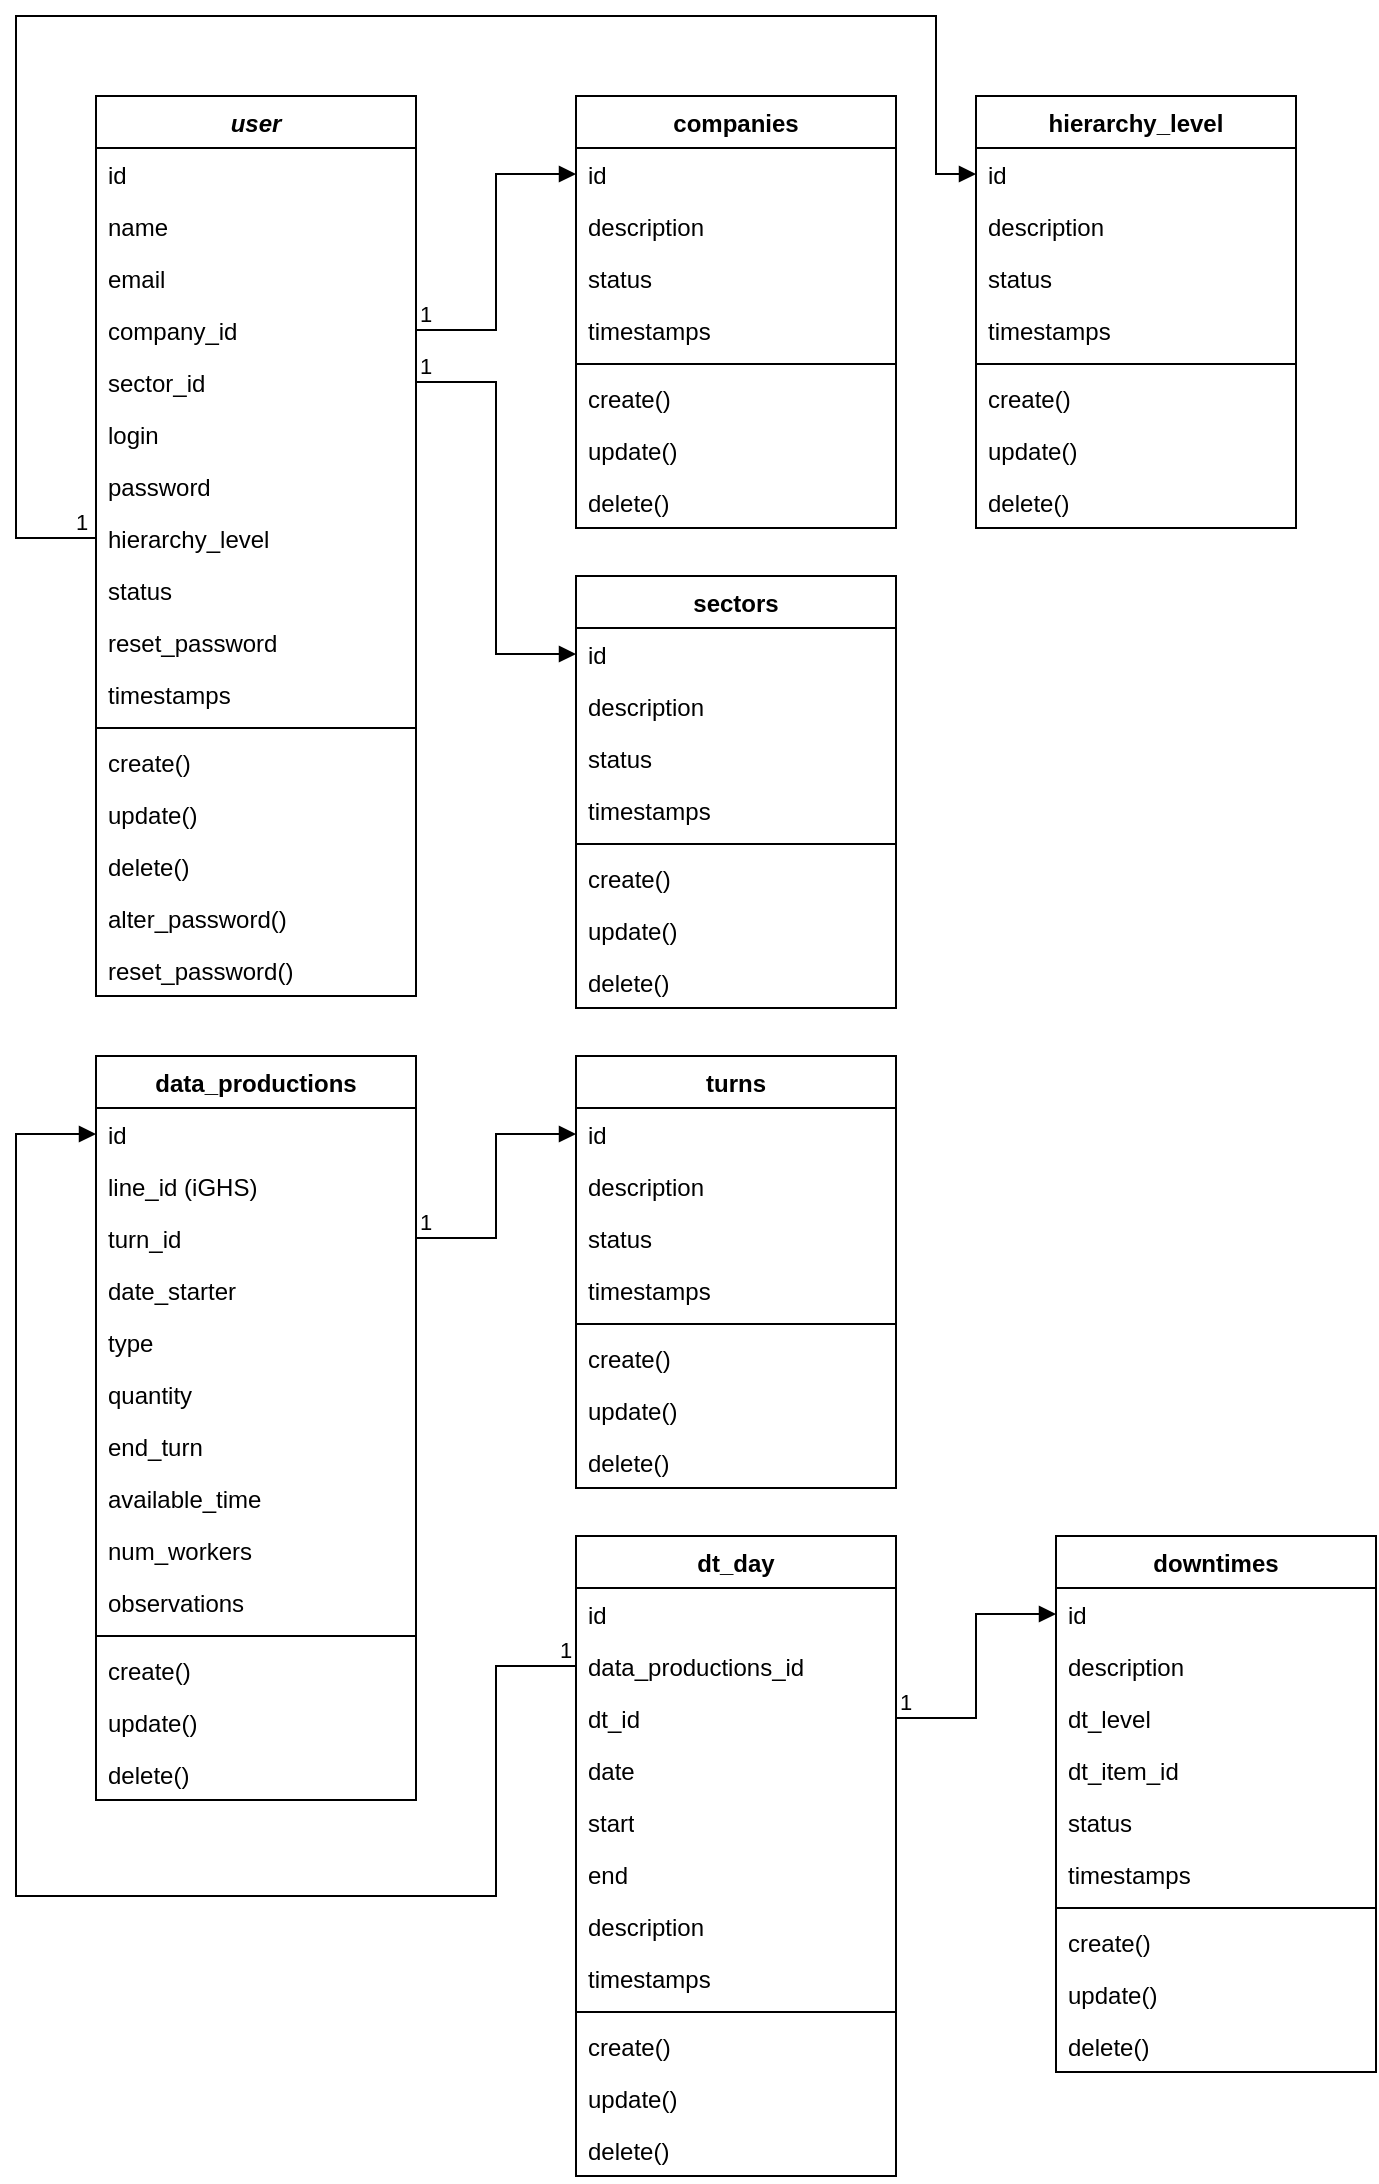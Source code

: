 <mxfile version="28.2.0">
  <diagram id="C5RBs43oDa-KdzZeNtuy" name="Page-1">
    <mxGraphModel dx="1630" dy="892" grid="1" gridSize="10" guides="1" tooltips="1" connect="1" arrows="1" fold="1" page="1" pageScale="1" pageWidth="827" pageHeight="1169" math="0" shadow="0">
      <root>
        <mxCell id="WIyWlLk6GJQsqaUBKTNV-0" />
        <mxCell id="WIyWlLk6GJQsqaUBKTNV-1" parent="WIyWlLk6GJQsqaUBKTNV-0" />
        <mxCell id="zkfFHV4jXpPFQw0GAbJ--0" value="user" style="swimlane;fontStyle=3;align=center;verticalAlign=top;childLayout=stackLayout;horizontal=1;startSize=26;horizontalStack=0;resizeParent=1;resizeLast=0;collapsible=1;marginBottom=0;rounded=0;shadow=0;strokeWidth=1;" parent="WIyWlLk6GJQsqaUBKTNV-1" vertex="1">
          <mxGeometry x="80" y="80" width="160" height="450" as="geometry">
            <mxRectangle x="40" y="40" width="160" height="26" as="alternateBounds" />
          </mxGeometry>
        </mxCell>
        <mxCell id="aJBhfYt_xdyc8l9P6Jgl-28" value="id" style="text;strokeColor=none;fillColor=none;align=left;verticalAlign=top;spacingLeft=4;spacingRight=4;overflow=hidden;rotatable=0;points=[[0,0.5],[1,0.5]];portConstraint=eastwest;whiteSpace=wrap;html=1;" vertex="1" parent="zkfFHV4jXpPFQw0GAbJ--0">
          <mxGeometry y="26" width="160" height="26" as="geometry" />
        </mxCell>
        <mxCell id="zkfFHV4jXpPFQw0GAbJ--1" value="name" style="text;align=left;verticalAlign=top;spacingLeft=4;spacingRight=4;overflow=hidden;rotatable=0;points=[[0,0.5],[1,0.5]];portConstraint=eastwest;" parent="zkfFHV4jXpPFQw0GAbJ--0" vertex="1">
          <mxGeometry y="52" width="160" height="26" as="geometry" />
        </mxCell>
        <mxCell id="zkfFHV4jXpPFQw0GAbJ--2" value="email" style="text;align=left;verticalAlign=top;spacingLeft=4;spacingRight=4;overflow=hidden;rotatable=0;points=[[0,0.5],[1,0.5]];portConstraint=eastwest;rounded=0;shadow=0;html=0;" parent="zkfFHV4jXpPFQw0GAbJ--0" vertex="1">
          <mxGeometry y="78" width="160" height="26" as="geometry" />
        </mxCell>
        <mxCell id="aJBhfYt_xdyc8l9P6Jgl-22" value="company_id" style="text;strokeColor=none;fillColor=none;align=left;verticalAlign=top;spacingLeft=4;spacingRight=4;overflow=hidden;rotatable=0;points=[[0,0.5],[1,0.5]];portConstraint=eastwest;whiteSpace=wrap;html=1;" vertex="1" parent="zkfFHV4jXpPFQw0GAbJ--0">
          <mxGeometry y="104" width="160" height="26" as="geometry" />
        </mxCell>
        <mxCell id="aJBhfYt_xdyc8l9P6Jgl-23" value="sector_id" style="text;strokeColor=none;fillColor=none;align=left;verticalAlign=top;spacingLeft=4;spacingRight=4;overflow=hidden;rotatable=0;points=[[0,0.5],[1,0.5]];portConstraint=eastwest;whiteSpace=wrap;html=1;" vertex="1" parent="zkfFHV4jXpPFQw0GAbJ--0">
          <mxGeometry y="130" width="160" height="26" as="geometry" />
        </mxCell>
        <mxCell id="zkfFHV4jXpPFQw0GAbJ--3" value="login" style="text;align=left;verticalAlign=top;spacingLeft=4;spacingRight=4;overflow=hidden;rotatable=0;points=[[0,0.5],[1,0.5]];portConstraint=eastwest;rounded=0;shadow=0;html=0;" parent="zkfFHV4jXpPFQw0GAbJ--0" vertex="1">
          <mxGeometry y="156" width="160" height="26" as="geometry" />
        </mxCell>
        <mxCell id="aJBhfYt_xdyc8l9P6Jgl-10" value="password" style="text;strokeColor=none;fillColor=none;align=left;verticalAlign=top;spacingLeft=4;spacingRight=4;overflow=hidden;rotatable=0;points=[[0,0.5],[1,0.5]];portConstraint=eastwest;whiteSpace=wrap;html=1;" vertex="1" parent="zkfFHV4jXpPFQw0GAbJ--0">
          <mxGeometry y="182" width="160" height="26" as="geometry" />
        </mxCell>
        <mxCell id="aJBhfYt_xdyc8l9P6Jgl-11" value="hierarchy_level" style="text;strokeColor=none;fillColor=none;align=left;verticalAlign=top;spacingLeft=4;spacingRight=4;overflow=hidden;rotatable=0;points=[[0,0.5],[1,0.5]];portConstraint=eastwest;whiteSpace=wrap;html=1;" vertex="1" parent="zkfFHV4jXpPFQw0GAbJ--0">
          <mxGeometry y="208" width="160" height="26" as="geometry" />
        </mxCell>
        <mxCell id="aJBhfYt_xdyc8l9P6Jgl-12" value="status" style="text;strokeColor=none;fillColor=none;align=left;verticalAlign=top;spacingLeft=4;spacingRight=4;overflow=hidden;rotatable=0;points=[[0,0.5],[1,0.5]];portConstraint=eastwest;whiteSpace=wrap;html=1;" vertex="1" parent="zkfFHV4jXpPFQw0GAbJ--0">
          <mxGeometry y="234" width="160" height="26" as="geometry" />
        </mxCell>
        <mxCell id="aJBhfYt_xdyc8l9P6Jgl-13" value="reset_password" style="text;strokeColor=none;fillColor=none;align=left;verticalAlign=top;spacingLeft=4;spacingRight=4;overflow=hidden;rotatable=0;points=[[0,0.5],[1,0.5]];portConstraint=eastwest;whiteSpace=wrap;html=1;" vertex="1" parent="zkfFHV4jXpPFQw0GAbJ--0">
          <mxGeometry y="260" width="160" height="26" as="geometry" />
        </mxCell>
        <mxCell id="aJBhfYt_xdyc8l9P6Jgl-14" value="timestamps" style="text;strokeColor=none;fillColor=none;align=left;verticalAlign=top;spacingLeft=4;spacingRight=4;overflow=hidden;rotatable=0;points=[[0,0.5],[1,0.5]];portConstraint=eastwest;whiteSpace=wrap;html=1;" vertex="1" parent="zkfFHV4jXpPFQw0GAbJ--0">
          <mxGeometry y="286" width="160" height="26" as="geometry" />
        </mxCell>
        <mxCell id="zkfFHV4jXpPFQw0GAbJ--4" value="" style="line;html=1;strokeWidth=1;align=left;verticalAlign=middle;spacingTop=-1;spacingLeft=3;spacingRight=3;rotatable=0;labelPosition=right;points=[];portConstraint=eastwest;" parent="zkfFHV4jXpPFQw0GAbJ--0" vertex="1">
          <mxGeometry y="312" width="160" height="8" as="geometry" />
        </mxCell>
        <mxCell id="zkfFHV4jXpPFQw0GAbJ--5" value="create()" style="text;align=left;verticalAlign=top;spacingLeft=4;spacingRight=4;overflow=hidden;rotatable=0;points=[[0,0.5],[1,0.5]];portConstraint=eastwest;" parent="zkfFHV4jXpPFQw0GAbJ--0" vertex="1">
          <mxGeometry y="320" width="160" height="26" as="geometry" />
        </mxCell>
        <mxCell id="aJBhfYt_xdyc8l9P6Jgl-16" value="update()" style="text;strokeColor=none;fillColor=none;align=left;verticalAlign=top;spacingLeft=4;spacingRight=4;overflow=hidden;rotatable=0;points=[[0,0.5],[1,0.5]];portConstraint=eastwest;whiteSpace=wrap;html=1;" vertex="1" parent="zkfFHV4jXpPFQw0GAbJ--0">
          <mxGeometry y="346" width="160" height="26" as="geometry" />
        </mxCell>
        <mxCell id="aJBhfYt_xdyc8l9P6Jgl-18" value="delete()" style="text;strokeColor=none;fillColor=none;align=left;verticalAlign=top;spacingLeft=4;spacingRight=4;overflow=hidden;rotatable=0;points=[[0,0.5],[1,0.5]];portConstraint=eastwest;whiteSpace=wrap;html=1;" vertex="1" parent="zkfFHV4jXpPFQw0GAbJ--0">
          <mxGeometry y="372" width="160" height="26" as="geometry" />
        </mxCell>
        <mxCell id="aJBhfYt_xdyc8l9P6Jgl-19" value="alter_password()" style="text;strokeColor=none;fillColor=none;align=left;verticalAlign=top;spacingLeft=4;spacingRight=4;overflow=hidden;rotatable=0;points=[[0,0.5],[1,0.5]];portConstraint=eastwest;whiteSpace=wrap;html=1;" vertex="1" parent="zkfFHV4jXpPFQw0GAbJ--0">
          <mxGeometry y="398" width="160" height="26" as="geometry" />
        </mxCell>
        <mxCell id="aJBhfYt_xdyc8l9P6Jgl-20" value="reset_password()" style="text;strokeColor=none;fillColor=none;align=left;verticalAlign=top;spacingLeft=4;spacingRight=4;overflow=hidden;rotatable=0;points=[[0,0.5],[1,0.5]];portConstraint=eastwest;whiteSpace=wrap;html=1;" vertex="1" parent="zkfFHV4jXpPFQw0GAbJ--0">
          <mxGeometry y="424" width="160" height="26" as="geometry" />
        </mxCell>
        <mxCell id="aJBhfYt_xdyc8l9P6Jgl-24" value="companies" style="swimlane;fontStyle=1;align=center;verticalAlign=top;childLayout=stackLayout;horizontal=1;startSize=26;horizontalStack=0;resizeParent=1;resizeParentMax=0;resizeLast=0;collapsible=1;marginBottom=0;whiteSpace=wrap;html=1;" vertex="1" parent="WIyWlLk6GJQsqaUBKTNV-1">
          <mxGeometry x="320" y="80" width="160" height="216" as="geometry" />
        </mxCell>
        <mxCell id="aJBhfYt_xdyc8l9P6Jgl-25" value="id" style="text;strokeColor=none;fillColor=none;align=left;verticalAlign=top;spacingLeft=4;spacingRight=4;overflow=hidden;rotatable=0;points=[[0,0.5],[1,0.5]];portConstraint=eastwest;whiteSpace=wrap;html=1;" vertex="1" parent="aJBhfYt_xdyc8l9P6Jgl-24">
          <mxGeometry y="26" width="160" height="26" as="geometry" />
        </mxCell>
        <mxCell id="aJBhfYt_xdyc8l9P6Jgl-32" value="description" style="text;strokeColor=none;fillColor=none;align=left;verticalAlign=top;spacingLeft=4;spacingRight=4;overflow=hidden;rotatable=0;points=[[0,0.5],[1,0.5]];portConstraint=eastwest;whiteSpace=wrap;html=1;" vertex="1" parent="aJBhfYt_xdyc8l9P6Jgl-24">
          <mxGeometry y="52" width="160" height="26" as="geometry" />
        </mxCell>
        <mxCell id="aJBhfYt_xdyc8l9P6Jgl-33" value="status" style="text;strokeColor=none;fillColor=none;align=left;verticalAlign=top;spacingLeft=4;spacingRight=4;overflow=hidden;rotatable=0;points=[[0,0.5],[1,0.5]];portConstraint=eastwest;whiteSpace=wrap;html=1;" vertex="1" parent="aJBhfYt_xdyc8l9P6Jgl-24">
          <mxGeometry y="78" width="160" height="26" as="geometry" />
        </mxCell>
        <mxCell id="aJBhfYt_xdyc8l9P6Jgl-34" value="timestamps" style="text;strokeColor=none;fillColor=none;align=left;verticalAlign=top;spacingLeft=4;spacingRight=4;overflow=hidden;rotatable=0;points=[[0,0.5],[1,0.5]];portConstraint=eastwest;whiteSpace=wrap;html=1;" vertex="1" parent="aJBhfYt_xdyc8l9P6Jgl-24">
          <mxGeometry y="104" width="160" height="26" as="geometry" />
        </mxCell>
        <mxCell id="aJBhfYt_xdyc8l9P6Jgl-26" value="" style="line;strokeWidth=1;fillColor=none;align=left;verticalAlign=middle;spacingTop=-1;spacingLeft=3;spacingRight=3;rotatable=0;labelPosition=right;points=[];portConstraint=eastwest;strokeColor=inherit;" vertex="1" parent="aJBhfYt_xdyc8l9P6Jgl-24">
          <mxGeometry y="130" width="160" height="8" as="geometry" />
        </mxCell>
        <mxCell id="aJBhfYt_xdyc8l9P6Jgl-27" value="&lt;span style=&quot;text-wrap-mode: nowrap;&quot;&gt;create()&lt;/span&gt;" style="text;strokeColor=none;fillColor=none;align=left;verticalAlign=top;spacingLeft=4;spacingRight=4;overflow=hidden;rotatable=0;points=[[0,0.5],[1,0.5]];portConstraint=eastwest;whiteSpace=wrap;html=1;" vertex="1" parent="aJBhfYt_xdyc8l9P6Jgl-24">
          <mxGeometry y="138" width="160" height="26" as="geometry" />
        </mxCell>
        <mxCell id="aJBhfYt_xdyc8l9P6Jgl-38" value="update()" style="text;strokeColor=none;fillColor=none;align=left;verticalAlign=top;spacingLeft=4;spacingRight=4;overflow=hidden;rotatable=0;points=[[0,0.5],[1,0.5]];portConstraint=eastwest;whiteSpace=wrap;html=1;" vertex="1" parent="aJBhfYt_xdyc8l9P6Jgl-24">
          <mxGeometry y="164" width="160" height="26" as="geometry" />
        </mxCell>
        <mxCell id="aJBhfYt_xdyc8l9P6Jgl-39" value="delete()" style="text;strokeColor=none;fillColor=none;align=left;verticalAlign=top;spacingLeft=4;spacingRight=4;overflow=hidden;rotatable=0;points=[[0,0.5],[1,0.5]];portConstraint=eastwest;whiteSpace=wrap;html=1;" vertex="1" parent="aJBhfYt_xdyc8l9P6Jgl-24">
          <mxGeometry y="190" width="160" height="26" as="geometry" />
        </mxCell>
        <mxCell id="aJBhfYt_xdyc8l9P6Jgl-30" value="" style="endArrow=block;endFill=1;html=1;edgeStyle=orthogonalEdgeStyle;align=left;verticalAlign=top;rounded=0;exitX=1;exitY=0.5;exitDx=0;exitDy=0;entryX=0;entryY=0.5;entryDx=0;entryDy=0;" edge="1" parent="WIyWlLk6GJQsqaUBKTNV-1" source="aJBhfYt_xdyc8l9P6Jgl-22" target="aJBhfYt_xdyc8l9P6Jgl-25">
          <mxGeometry x="-1" relative="1" as="geometry">
            <mxPoint x="260" y="260" as="sourcePoint" />
            <mxPoint x="420" y="260" as="targetPoint" />
          </mxGeometry>
        </mxCell>
        <mxCell id="aJBhfYt_xdyc8l9P6Jgl-31" value="1" style="edgeLabel;resizable=0;html=1;align=left;verticalAlign=bottom;" connectable="0" vertex="1" parent="aJBhfYt_xdyc8l9P6Jgl-30">
          <mxGeometry x="-1" relative="1" as="geometry" />
        </mxCell>
        <mxCell id="aJBhfYt_xdyc8l9P6Jgl-40" value="sectors" style="swimlane;fontStyle=1;align=center;verticalAlign=top;childLayout=stackLayout;horizontal=1;startSize=26;horizontalStack=0;resizeParent=1;resizeParentMax=0;resizeLast=0;collapsible=1;marginBottom=0;whiteSpace=wrap;html=1;" vertex="1" parent="WIyWlLk6GJQsqaUBKTNV-1">
          <mxGeometry x="320" y="320" width="160" height="216" as="geometry" />
        </mxCell>
        <mxCell id="aJBhfYt_xdyc8l9P6Jgl-41" value="id" style="text;strokeColor=none;fillColor=none;align=left;verticalAlign=top;spacingLeft=4;spacingRight=4;overflow=hidden;rotatable=0;points=[[0,0.5],[1,0.5]];portConstraint=eastwest;whiteSpace=wrap;html=1;" vertex="1" parent="aJBhfYt_xdyc8l9P6Jgl-40">
          <mxGeometry y="26" width="160" height="26" as="geometry" />
        </mxCell>
        <mxCell id="aJBhfYt_xdyc8l9P6Jgl-42" value="description" style="text;strokeColor=none;fillColor=none;align=left;verticalAlign=top;spacingLeft=4;spacingRight=4;overflow=hidden;rotatable=0;points=[[0,0.5],[1,0.5]];portConstraint=eastwest;whiteSpace=wrap;html=1;" vertex="1" parent="aJBhfYt_xdyc8l9P6Jgl-40">
          <mxGeometry y="52" width="160" height="26" as="geometry" />
        </mxCell>
        <mxCell id="aJBhfYt_xdyc8l9P6Jgl-43" value="status" style="text;strokeColor=none;fillColor=none;align=left;verticalAlign=top;spacingLeft=4;spacingRight=4;overflow=hidden;rotatable=0;points=[[0,0.5],[1,0.5]];portConstraint=eastwest;whiteSpace=wrap;html=1;" vertex="1" parent="aJBhfYt_xdyc8l9P6Jgl-40">
          <mxGeometry y="78" width="160" height="26" as="geometry" />
        </mxCell>
        <mxCell id="aJBhfYt_xdyc8l9P6Jgl-44" value="timestamps" style="text;strokeColor=none;fillColor=none;align=left;verticalAlign=top;spacingLeft=4;spacingRight=4;overflow=hidden;rotatable=0;points=[[0,0.5],[1,0.5]];portConstraint=eastwest;whiteSpace=wrap;html=1;" vertex="1" parent="aJBhfYt_xdyc8l9P6Jgl-40">
          <mxGeometry y="104" width="160" height="26" as="geometry" />
        </mxCell>
        <mxCell id="aJBhfYt_xdyc8l9P6Jgl-45" value="" style="line;strokeWidth=1;fillColor=none;align=left;verticalAlign=middle;spacingTop=-1;spacingLeft=3;spacingRight=3;rotatable=0;labelPosition=right;points=[];portConstraint=eastwest;strokeColor=inherit;" vertex="1" parent="aJBhfYt_xdyc8l9P6Jgl-40">
          <mxGeometry y="130" width="160" height="8" as="geometry" />
        </mxCell>
        <mxCell id="aJBhfYt_xdyc8l9P6Jgl-46" value="&lt;span style=&quot;text-wrap-mode: nowrap;&quot;&gt;create()&lt;/span&gt;" style="text;strokeColor=none;fillColor=none;align=left;verticalAlign=top;spacingLeft=4;spacingRight=4;overflow=hidden;rotatable=0;points=[[0,0.5],[1,0.5]];portConstraint=eastwest;whiteSpace=wrap;html=1;" vertex="1" parent="aJBhfYt_xdyc8l9P6Jgl-40">
          <mxGeometry y="138" width="160" height="26" as="geometry" />
        </mxCell>
        <mxCell id="aJBhfYt_xdyc8l9P6Jgl-47" value="update()" style="text;strokeColor=none;fillColor=none;align=left;verticalAlign=top;spacingLeft=4;spacingRight=4;overflow=hidden;rotatable=0;points=[[0,0.5],[1,0.5]];portConstraint=eastwest;whiteSpace=wrap;html=1;" vertex="1" parent="aJBhfYt_xdyc8l9P6Jgl-40">
          <mxGeometry y="164" width="160" height="26" as="geometry" />
        </mxCell>
        <mxCell id="aJBhfYt_xdyc8l9P6Jgl-48" value="delete()" style="text;strokeColor=none;fillColor=none;align=left;verticalAlign=top;spacingLeft=4;spacingRight=4;overflow=hidden;rotatable=0;points=[[0,0.5],[1,0.5]];portConstraint=eastwest;whiteSpace=wrap;html=1;" vertex="1" parent="aJBhfYt_xdyc8l9P6Jgl-40">
          <mxGeometry y="190" width="160" height="26" as="geometry" />
        </mxCell>
        <mxCell id="aJBhfYt_xdyc8l9P6Jgl-49" value="" style="endArrow=block;endFill=1;html=1;edgeStyle=orthogonalEdgeStyle;align=left;verticalAlign=top;rounded=0;exitX=1;exitY=0.5;exitDx=0;exitDy=0;entryX=0;entryY=0.5;entryDx=0;entryDy=0;" edge="1" parent="WIyWlLk6GJQsqaUBKTNV-1" source="aJBhfYt_xdyc8l9P6Jgl-23" target="aJBhfYt_xdyc8l9P6Jgl-41">
          <mxGeometry x="-1" relative="1" as="geometry">
            <mxPoint x="270" y="268" as="sourcePoint" />
            <mxPoint x="350" y="190" as="targetPoint" />
          </mxGeometry>
        </mxCell>
        <mxCell id="aJBhfYt_xdyc8l9P6Jgl-50" value="1" style="edgeLabel;resizable=0;html=1;align=left;verticalAlign=bottom;" connectable="0" vertex="1" parent="aJBhfYt_xdyc8l9P6Jgl-49">
          <mxGeometry x="-1" relative="1" as="geometry" />
        </mxCell>
        <mxCell id="aJBhfYt_xdyc8l9P6Jgl-51" value="&lt;span style=&quot;text-align: left;&quot;&gt;hierarchy_level&lt;/span&gt;" style="swimlane;fontStyle=1;align=center;verticalAlign=top;childLayout=stackLayout;horizontal=1;startSize=26;horizontalStack=0;resizeParent=1;resizeParentMax=0;resizeLast=0;collapsible=1;marginBottom=0;whiteSpace=wrap;html=1;" vertex="1" parent="WIyWlLk6GJQsqaUBKTNV-1">
          <mxGeometry x="520" y="80" width="160" height="216" as="geometry" />
        </mxCell>
        <mxCell id="aJBhfYt_xdyc8l9P6Jgl-52" value="id" style="text;strokeColor=none;fillColor=none;align=left;verticalAlign=top;spacingLeft=4;spacingRight=4;overflow=hidden;rotatable=0;points=[[0,0.5],[1,0.5]];portConstraint=eastwest;whiteSpace=wrap;html=1;" vertex="1" parent="aJBhfYt_xdyc8l9P6Jgl-51">
          <mxGeometry y="26" width="160" height="26" as="geometry" />
        </mxCell>
        <mxCell id="aJBhfYt_xdyc8l9P6Jgl-53" value="description" style="text;strokeColor=none;fillColor=none;align=left;verticalAlign=top;spacingLeft=4;spacingRight=4;overflow=hidden;rotatable=0;points=[[0,0.5],[1,0.5]];portConstraint=eastwest;whiteSpace=wrap;html=1;" vertex="1" parent="aJBhfYt_xdyc8l9P6Jgl-51">
          <mxGeometry y="52" width="160" height="26" as="geometry" />
        </mxCell>
        <mxCell id="aJBhfYt_xdyc8l9P6Jgl-54" value="status" style="text;strokeColor=none;fillColor=none;align=left;verticalAlign=top;spacingLeft=4;spacingRight=4;overflow=hidden;rotatable=0;points=[[0,0.5],[1,0.5]];portConstraint=eastwest;whiteSpace=wrap;html=1;" vertex="1" parent="aJBhfYt_xdyc8l9P6Jgl-51">
          <mxGeometry y="78" width="160" height="26" as="geometry" />
        </mxCell>
        <mxCell id="aJBhfYt_xdyc8l9P6Jgl-55" value="timestamps" style="text;strokeColor=none;fillColor=none;align=left;verticalAlign=top;spacingLeft=4;spacingRight=4;overflow=hidden;rotatable=0;points=[[0,0.5],[1,0.5]];portConstraint=eastwest;whiteSpace=wrap;html=1;" vertex="1" parent="aJBhfYt_xdyc8l9P6Jgl-51">
          <mxGeometry y="104" width="160" height="26" as="geometry" />
        </mxCell>
        <mxCell id="aJBhfYt_xdyc8l9P6Jgl-56" value="" style="line;strokeWidth=1;fillColor=none;align=left;verticalAlign=middle;spacingTop=-1;spacingLeft=3;spacingRight=3;rotatable=0;labelPosition=right;points=[];portConstraint=eastwest;strokeColor=inherit;" vertex="1" parent="aJBhfYt_xdyc8l9P6Jgl-51">
          <mxGeometry y="130" width="160" height="8" as="geometry" />
        </mxCell>
        <mxCell id="aJBhfYt_xdyc8l9P6Jgl-57" value="&lt;span style=&quot;text-wrap-mode: nowrap;&quot;&gt;create()&lt;/span&gt;" style="text;strokeColor=none;fillColor=none;align=left;verticalAlign=top;spacingLeft=4;spacingRight=4;overflow=hidden;rotatable=0;points=[[0,0.5],[1,0.5]];portConstraint=eastwest;whiteSpace=wrap;html=1;" vertex="1" parent="aJBhfYt_xdyc8l9P6Jgl-51">
          <mxGeometry y="138" width="160" height="26" as="geometry" />
        </mxCell>
        <mxCell id="aJBhfYt_xdyc8l9P6Jgl-58" value="update()" style="text;strokeColor=none;fillColor=none;align=left;verticalAlign=top;spacingLeft=4;spacingRight=4;overflow=hidden;rotatable=0;points=[[0,0.5],[1,0.5]];portConstraint=eastwest;whiteSpace=wrap;html=1;" vertex="1" parent="aJBhfYt_xdyc8l9P6Jgl-51">
          <mxGeometry y="164" width="160" height="26" as="geometry" />
        </mxCell>
        <mxCell id="aJBhfYt_xdyc8l9P6Jgl-59" value="delete()" style="text;strokeColor=none;fillColor=none;align=left;verticalAlign=top;spacingLeft=4;spacingRight=4;overflow=hidden;rotatable=0;points=[[0,0.5],[1,0.5]];portConstraint=eastwest;whiteSpace=wrap;html=1;" vertex="1" parent="aJBhfYt_xdyc8l9P6Jgl-51">
          <mxGeometry y="190" width="160" height="26" as="geometry" />
        </mxCell>
        <mxCell id="aJBhfYt_xdyc8l9P6Jgl-60" value="" style="endArrow=block;endFill=1;html=1;edgeStyle=orthogonalEdgeStyle;align=left;verticalAlign=top;rounded=0;exitX=0;exitY=0.5;exitDx=0;exitDy=0;entryX=0;entryY=0.5;entryDx=0;entryDy=0;" edge="1" parent="WIyWlLk6GJQsqaUBKTNV-1" source="aJBhfYt_xdyc8l9P6Jgl-11" target="aJBhfYt_xdyc8l9P6Jgl-52">
          <mxGeometry x="-1" relative="1" as="geometry">
            <mxPoint x="250" y="268" as="sourcePoint" />
            <mxPoint x="330" y="190" as="targetPoint" />
            <Array as="points">
              <mxPoint x="40" y="301" />
              <mxPoint x="40" y="40" />
              <mxPoint x="500" y="40" />
              <mxPoint x="500" y="119" />
            </Array>
          </mxGeometry>
        </mxCell>
        <mxCell id="aJBhfYt_xdyc8l9P6Jgl-61" value="1" style="edgeLabel;resizable=0;html=1;align=left;verticalAlign=bottom;" connectable="0" vertex="1" parent="aJBhfYt_xdyc8l9P6Jgl-60">
          <mxGeometry x="-1" relative="1" as="geometry">
            <mxPoint x="-12" as="offset" />
          </mxGeometry>
        </mxCell>
        <mxCell id="aJBhfYt_xdyc8l9P6Jgl-74" value="&lt;span style=&quot;text-align: left;&quot;&gt;data_productions&lt;/span&gt;" style="swimlane;fontStyle=1;align=center;verticalAlign=top;childLayout=stackLayout;horizontal=1;startSize=26;horizontalStack=0;resizeParent=1;resizeParentMax=0;resizeLast=0;collapsible=1;marginBottom=0;whiteSpace=wrap;html=1;" vertex="1" parent="WIyWlLk6GJQsqaUBKTNV-1">
          <mxGeometry x="80" y="560" width="160" height="372" as="geometry" />
        </mxCell>
        <mxCell id="aJBhfYt_xdyc8l9P6Jgl-75" value="id" style="text;strokeColor=none;fillColor=none;align=left;verticalAlign=top;spacingLeft=4;spacingRight=4;overflow=hidden;rotatable=0;points=[[0,0.5],[1,0.5]];portConstraint=eastwest;whiteSpace=wrap;html=1;" vertex="1" parent="aJBhfYt_xdyc8l9P6Jgl-74">
          <mxGeometry y="26" width="160" height="26" as="geometry" />
        </mxCell>
        <mxCell id="aJBhfYt_xdyc8l9P6Jgl-76" value="line_id (iGHS)" style="text;strokeColor=none;fillColor=none;align=left;verticalAlign=top;spacingLeft=4;spacingRight=4;overflow=hidden;rotatable=0;points=[[0,0.5],[1,0.5]];portConstraint=eastwest;whiteSpace=wrap;html=1;" vertex="1" parent="aJBhfYt_xdyc8l9P6Jgl-74">
          <mxGeometry y="52" width="160" height="26" as="geometry" />
        </mxCell>
        <mxCell id="aJBhfYt_xdyc8l9P6Jgl-93" value="turn_id" style="text;strokeColor=none;fillColor=none;align=left;verticalAlign=top;spacingLeft=4;spacingRight=4;overflow=hidden;rotatable=0;points=[[0,0.5],[1,0.5]];portConstraint=eastwest;whiteSpace=wrap;html=1;" vertex="1" parent="aJBhfYt_xdyc8l9P6Jgl-74">
          <mxGeometry y="78" width="160" height="26" as="geometry" />
        </mxCell>
        <mxCell id="aJBhfYt_xdyc8l9P6Jgl-94" value="date_starter" style="text;strokeColor=none;fillColor=none;align=left;verticalAlign=top;spacingLeft=4;spacingRight=4;overflow=hidden;rotatable=0;points=[[0,0.5],[1,0.5]];portConstraint=eastwest;whiteSpace=wrap;html=1;" vertex="1" parent="aJBhfYt_xdyc8l9P6Jgl-74">
          <mxGeometry y="104" width="160" height="26" as="geometry" />
        </mxCell>
        <mxCell id="aJBhfYt_xdyc8l9P6Jgl-77" value="type" style="text;strokeColor=none;fillColor=none;align=left;verticalAlign=top;spacingLeft=4;spacingRight=4;overflow=hidden;rotatable=0;points=[[0,0.5],[1,0.5]];portConstraint=eastwest;whiteSpace=wrap;html=1;" vertex="1" parent="aJBhfYt_xdyc8l9P6Jgl-74">
          <mxGeometry y="130" width="160" height="26" as="geometry" />
        </mxCell>
        <mxCell id="aJBhfYt_xdyc8l9P6Jgl-78" value="quantity" style="text;strokeColor=none;fillColor=none;align=left;verticalAlign=top;spacingLeft=4;spacingRight=4;overflow=hidden;rotatable=0;points=[[0,0.5],[1,0.5]];portConstraint=eastwest;whiteSpace=wrap;html=1;" vertex="1" parent="aJBhfYt_xdyc8l9P6Jgl-74">
          <mxGeometry y="156" width="160" height="26" as="geometry" />
        </mxCell>
        <mxCell id="aJBhfYt_xdyc8l9P6Jgl-86" value="end_turn" style="text;strokeColor=none;fillColor=none;align=left;verticalAlign=top;spacingLeft=4;spacingRight=4;overflow=hidden;rotatable=0;points=[[0,0.5],[1,0.5]];portConstraint=eastwest;whiteSpace=wrap;html=1;" vertex="1" parent="aJBhfYt_xdyc8l9P6Jgl-74">
          <mxGeometry y="182" width="160" height="26" as="geometry" />
        </mxCell>
        <mxCell id="aJBhfYt_xdyc8l9P6Jgl-88" value="available_time" style="text;strokeColor=none;fillColor=none;align=left;verticalAlign=top;spacingLeft=4;spacingRight=4;overflow=hidden;rotatable=0;points=[[0,0.5],[1,0.5]];portConstraint=eastwest;whiteSpace=wrap;html=1;" vertex="1" parent="aJBhfYt_xdyc8l9P6Jgl-74">
          <mxGeometry y="208" width="160" height="26" as="geometry" />
        </mxCell>
        <mxCell id="aJBhfYt_xdyc8l9P6Jgl-89" value="num_workers" style="text;strokeColor=none;fillColor=none;align=left;verticalAlign=top;spacingLeft=4;spacingRight=4;overflow=hidden;rotatable=0;points=[[0,0.5],[1,0.5]];portConstraint=eastwest;whiteSpace=wrap;html=1;" vertex="1" parent="aJBhfYt_xdyc8l9P6Jgl-74">
          <mxGeometry y="234" width="160" height="26" as="geometry" />
        </mxCell>
        <mxCell id="aJBhfYt_xdyc8l9P6Jgl-91" value="observations" style="text;strokeColor=none;fillColor=none;align=left;verticalAlign=top;spacingLeft=4;spacingRight=4;overflow=hidden;rotatable=0;points=[[0,0.5],[1,0.5]];portConstraint=eastwest;whiteSpace=wrap;html=1;" vertex="1" parent="aJBhfYt_xdyc8l9P6Jgl-74">
          <mxGeometry y="260" width="160" height="26" as="geometry" />
        </mxCell>
        <mxCell id="aJBhfYt_xdyc8l9P6Jgl-79" value="" style="line;strokeWidth=1;fillColor=none;align=left;verticalAlign=middle;spacingTop=-1;spacingLeft=3;spacingRight=3;rotatable=0;labelPosition=right;points=[];portConstraint=eastwest;strokeColor=inherit;" vertex="1" parent="aJBhfYt_xdyc8l9P6Jgl-74">
          <mxGeometry y="286" width="160" height="8" as="geometry" />
        </mxCell>
        <mxCell id="aJBhfYt_xdyc8l9P6Jgl-80" value="&lt;span style=&quot;text-wrap-mode: nowrap;&quot;&gt;create()&lt;/span&gt;" style="text;strokeColor=none;fillColor=none;align=left;verticalAlign=top;spacingLeft=4;spacingRight=4;overflow=hidden;rotatable=0;points=[[0,0.5],[1,0.5]];portConstraint=eastwest;whiteSpace=wrap;html=1;" vertex="1" parent="aJBhfYt_xdyc8l9P6Jgl-74">
          <mxGeometry y="294" width="160" height="26" as="geometry" />
        </mxCell>
        <mxCell id="aJBhfYt_xdyc8l9P6Jgl-81" value="update()" style="text;strokeColor=none;fillColor=none;align=left;verticalAlign=top;spacingLeft=4;spacingRight=4;overflow=hidden;rotatable=0;points=[[0,0.5],[1,0.5]];portConstraint=eastwest;whiteSpace=wrap;html=1;" vertex="1" parent="aJBhfYt_xdyc8l9P6Jgl-74">
          <mxGeometry y="320" width="160" height="26" as="geometry" />
        </mxCell>
        <mxCell id="aJBhfYt_xdyc8l9P6Jgl-82" value="delete()" style="text;strokeColor=none;fillColor=none;align=left;verticalAlign=top;spacingLeft=4;spacingRight=4;overflow=hidden;rotatable=0;points=[[0,0.5],[1,0.5]];portConstraint=eastwest;whiteSpace=wrap;html=1;" vertex="1" parent="aJBhfYt_xdyc8l9P6Jgl-74">
          <mxGeometry y="346" width="160" height="26" as="geometry" />
        </mxCell>
        <mxCell id="aJBhfYt_xdyc8l9P6Jgl-96" value="turns" style="swimlane;fontStyle=1;align=center;verticalAlign=top;childLayout=stackLayout;horizontal=1;startSize=26;horizontalStack=0;resizeParent=1;resizeParentMax=0;resizeLast=0;collapsible=1;marginBottom=0;whiteSpace=wrap;html=1;" vertex="1" parent="WIyWlLk6GJQsqaUBKTNV-1">
          <mxGeometry x="320" y="560" width="160" height="216" as="geometry" />
        </mxCell>
        <mxCell id="aJBhfYt_xdyc8l9P6Jgl-97" value="id" style="text;strokeColor=none;fillColor=none;align=left;verticalAlign=top;spacingLeft=4;spacingRight=4;overflow=hidden;rotatable=0;points=[[0,0.5],[1,0.5]];portConstraint=eastwest;whiteSpace=wrap;html=1;" vertex="1" parent="aJBhfYt_xdyc8l9P6Jgl-96">
          <mxGeometry y="26" width="160" height="26" as="geometry" />
        </mxCell>
        <mxCell id="aJBhfYt_xdyc8l9P6Jgl-98" value="description" style="text;strokeColor=none;fillColor=none;align=left;verticalAlign=top;spacingLeft=4;spacingRight=4;overflow=hidden;rotatable=0;points=[[0,0.5],[1,0.5]];portConstraint=eastwest;whiteSpace=wrap;html=1;" vertex="1" parent="aJBhfYt_xdyc8l9P6Jgl-96">
          <mxGeometry y="52" width="160" height="26" as="geometry" />
        </mxCell>
        <mxCell id="aJBhfYt_xdyc8l9P6Jgl-99" value="status" style="text;strokeColor=none;fillColor=none;align=left;verticalAlign=top;spacingLeft=4;spacingRight=4;overflow=hidden;rotatable=0;points=[[0,0.5],[1,0.5]];portConstraint=eastwest;whiteSpace=wrap;html=1;" vertex="1" parent="aJBhfYt_xdyc8l9P6Jgl-96">
          <mxGeometry y="78" width="160" height="26" as="geometry" />
        </mxCell>
        <mxCell id="aJBhfYt_xdyc8l9P6Jgl-100" value="timestamps" style="text;strokeColor=none;fillColor=none;align=left;verticalAlign=top;spacingLeft=4;spacingRight=4;overflow=hidden;rotatable=0;points=[[0,0.5],[1,0.5]];portConstraint=eastwest;whiteSpace=wrap;html=1;" vertex="1" parent="aJBhfYt_xdyc8l9P6Jgl-96">
          <mxGeometry y="104" width="160" height="26" as="geometry" />
        </mxCell>
        <mxCell id="aJBhfYt_xdyc8l9P6Jgl-101" value="" style="line;strokeWidth=1;fillColor=none;align=left;verticalAlign=middle;spacingTop=-1;spacingLeft=3;spacingRight=3;rotatable=0;labelPosition=right;points=[];portConstraint=eastwest;strokeColor=inherit;" vertex="1" parent="aJBhfYt_xdyc8l9P6Jgl-96">
          <mxGeometry y="130" width="160" height="8" as="geometry" />
        </mxCell>
        <mxCell id="aJBhfYt_xdyc8l9P6Jgl-102" value="&lt;span style=&quot;text-wrap-mode: nowrap;&quot;&gt;create()&lt;/span&gt;" style="text;strokeColor=none;fillColor=none;align=left;verticalAlign=top;spacingLeft=4;spacingRight=4;overflow=hidden;rotatable=0;points=[[0,0.5],[1,0.5]];portConstraint=eastwest;whiteSpace=wrap;html=1;" vertex="1" parent="aJBhfYt_xdyc8l9P6Jgl-96">
          <mxGeometry y="138" width="160" height="26" as="geometry" />
        </mxCell>
        <mxCell id="aJBhfYt_xdyc8l9P6Jgl-103" value="update()" style="text;strokeColor=none;fillColor=none;align=left;verticalAlign=top;spacingLeft=4;spacingRight=4;overflow=hidden;rotatable=0;points=[[0,0.5],[1,0.5]];portConstraint=eastwest;whiteSpace=wrap;html=1;" vertex="1" parent="aJBhfYt_xdyc8l9P6Jgl-96">
          <mxGeometry y="164" width="160" height="26" as="geometry" />
        </mxCell>
        <mxCell id="aJBhfYt_xdyc8l9P6Jgl-104" value="delete()" style="text;strokeColor=none;fillColor=none;align=left;verticalAlign=top;spacingLeft=4;spacingRight=4;overflow=hidden;rotatable=0;points=[[0,0.5],[1,0.5]];portConstraint=eastwest;whiteSpace=wrap;html=1;" vertex="1" parent="aJBhfYt_xdyc8l9P6Jgl-96">
          <mxGeometry y="190" width="160" height="26" as="geometry" />
        </mxCell>
        <mxCell id="aJBhfYt_xdyc8l9P6Jgl-105" value="" style="endArrow=block;endFill=1;html=1;edgeStyle=orthogonalEdgeStyle;align=left;verticalAlign=top;rounded=0;exitX=1;exitY=0.5;exitDx=0;exitDy=0;entryX=0;entryY=0.5;entryDx=0;entryDy=0;" edge="1" parent="WIyWlLk6GJQsqaUBKTNV-1" source="aJBhfYt_xdyc8l9P6Jgl-93" target="aJBhfYt_xdyc8l9P6Jgl-97">
          <mxGeometry x="-1" relative="1" as="geometry">
            <mxPoint x="280" y="280" as="sourcePoint" />
            <mxPoint x="360" y="416" as="targetPoint" />
          </mxGeometry>
        </mxCell>
        <mxCell id="aJBhfYt_xdyc8l9P6Jgl-106" value="1" style="edgeLabel;resizable=0;html=1;align=left;verticalAlign=bottom;" connectable="0" vertex="1" parent="aJBhfYt_xdyc8l9P6Jgl-105">
          <mxGeometry x="-1" relative="1" as="geometry" />
        </mxCell>
        <mxCell id="aJBhfYt_xdyc8l9P6Jgl-107" value="downtimes" style="swimlane;fontStyle=1;align=center;verticalAlign=top;childLayout=stackLayout;horizontal=1;startSize=26;horizontalStack=0;resizeParent=1;resizeParentMax=0;resizeLast=0;collapsible=1;marginBottom=0;whiteSpace=wrap;html=1;" vertex="1" parent="WIyWlLk6GJQsqaUBKTNV-1">
          <mxGeometry x="560" y="800" width="160" height="268" as="geometry" />
        </mxCell>
        <mxCell id="aJBhfYt_xdyc8l9P6Jgl-108" value="id" style="text;strokeColor=none;fillColor=none;align=left;verticalAlign=top;spacingLeft=4;spacingRight=4;overflow=hidden;rotatable=0;points=[[0,0.5],[1,0.5]];portConstraint=eastwest;whiteSpace=wrap;html=1;" vertex="1" parent="aJBhfYt_xdyc8l9P6Jgl-107">
          <mxGeometry y="26" width="160" height="26" as="geometry" />
        </mxCell>
        <mxCell id="aJBhfYt_xdyc8l9P6Jgl-109" value="description" style="text;strokeColor=none;fillColor=none;align=left;verticalAlign=top;spacingLeft=4;spacingRight=4;overflow=hidden;rotatable=0;points=[[0,0.5],[1,0.5]];portConstraint=eastwest;whiteSpace=wrap;html=1;" vertex="1" parent="aJBhfYt_xdyc8l9P6Jgl-107">
          <mxGeometry y="52" width="160" height="26" as="geometry" />
        </mxCell>
        <mxCell id="aJBhfYt_xdyc8l9P6Jgl-118" value="dt_level" style="text;strokeColor=none;fillColor=none;align=left;verticalAlign=top;spacingLeft=4;spacingRight=4;overflow=hidden;rotatable=0;points=[[0,0.5],[1,0.5]];portConstraint=eastwest;whiteSpace=wrap;html=1;" vertex="1" parent="aJBhfYt_xdyc8l9P6Jgl-107">
          <mxGeometry y="78" width="160" height="26" as="geometry" />
        </mxCell>
        <mxCell id="aJBhfYt_xdyc8l9P6Jgl-119" value="dt_item_id" style="text;strokeColor=none;fillColor=none;align=left;verticalAlign=top;spacingLeft=4;spacingRight=4;overflow=hidden;rotatable=0;points=[[0,0.5],[1,0.5]];portConstraint=eastwest;whiteSpace=wrap;html=1;" vertex="1" parent="aJBhfYt_xdyc8l9P6Jgl-107">
          <mxGeometry y="104" width="160" height="26" as="geometry" />
        </mxCell>
        <mxCell id="aJBhfYt_xdyc8l9P6Jgl-110" value="status" style="text;strokeColor=none;fillColor=none;align=left;verticalAlign=top;spacingLeft=4;spacingRight=4;overflow=hidden;rotatable=0;points=[[0,0.5],[1,0.5]];portConstraint=eastwest;whiteSpace=wrap;html=1;" vertex="1" parent="aJBhfYt_xdyc8l9P6Jgl-107">
          <mxGeometry y="130" width="160" height="26" as="geometry" />
        </mxCell>
        <mxCell id="aJBhfYt_xdyc8l9P6Jgl-111" value="timestamps" style="text;strokeColor=none;fillColor=none;align=left;verticalAlign=top;spacingLeft=4;spacingRight=4;overflow=hidden;rotatable=0;points=[[0,0.5],[1,0.5]];portConstraint=eastwest;whiteSpace=wrap;html=1;" vertex="1" parent="aJBhfYt_xdyc8l9P6Jgl-107">
          <mxGeometry y="156" width="160" height="26" as="geometry" />
        </mxCell>
        <mxCell id="aJBhfYt_xdyc8l9P6Jgl-112" value="" style="line;strokeWidth=1;fillColor=none;align=left;verticalAlign=middle;spacingTop=-1;spacingLeft=3;spacingRight=3;rotatable=0;labelPosition=right;points=[];portConstraint=eastwest;strokeColor=inherit;" vertex="1" parent="aJBhfYt_xdyc8l9P6Jgl-107">
          <mxGeometry y="182" width="160" height="8" as="geometry" />
        </mxCell>
        <mxCell id="aJBhfYt_xdyc8l9P6Jgl-113" value="&lt;span style=&quot;text-wrap-mode: nowrap;&quot;&gt;create()&lt;/span&gt;" style="text;strokeColor=none;fillColor=none;align=left;verticalAlign=top;spacingLeft=4;spacingRight=4;overflow=hidden;rotatable=0;points=[[0,0.5],[1,0.5]];portConstraint=eastwest;whiteSpace=wrap;html=1;" vertex="1" parent="aJBhfYt_xdyc8l9P6Jgl-107">
          <mxGeometry y="190" width="160" height="26" as="geometry" />
        </mxCell>
        <mxCell id="aJBhfYt_xdyc8l9P6Jgl-114" value="update()" style="text;strokeColor=none;fillColor=none;align=left;verticalAlign=top;spacingLeft=4;spacingRight=4;overflow=hidden;rotatable=0;points=[[0,0.5],[1,0.5]];portConstraint=eastwest;whiteSpace=wrap;html=1;" vertex="1" parent="aJBhfYt_xdyc8l9P6Jgl-107">
          <mxGeometry y="216" width="160" height="26" as="geometry" />
        </mxCell>
        <mxCell id="aJBhfYt_xdyc8l9P6Jgl-115" value="delete()" style="text;strokeColor=none;fillColor=none;align=left;verticalAlign=top;spacingLeft=4;spacingRight=4;overflow=hidden;rotatable=0;points=[[0,0.5],[1,0.5]];portConstraint=eastwest;whiteSpace=wrap;html=1;" vertex="1" parent="aJBhfYt_xdyc8l9P6Jgl-107">
          <mxGeometry y="242" width="160" height="26" as="geometry" />
        </mxCell>
        <mxCell id="aJBhfYt_xdyc8l9P6Jgl-120" value="dt_day" style="swimlane;fontStyle=1;align=center;verticalAlign=top;childLayout=stackLayout;horizontal=1;startSize=26;horizontalStack=0;resizeParent=1;resizeParentMax=0;resizeLast=0;collapsible=1;marginBottom=0;whiteSpace=wrap;html=1;" vertex="1" parent="WIyWlLk6GJQsqaUBKTNV-1">
          <mxGeometry x="320" y="800" width="160" height="320" as="geometry" />
        </mxCell>
        <mxCell id="aJBhfYt_xdyc8l9P6Jgl-121" value="id" style="text;strokeColor=none;fillColor=none;align=left;verticalAlign=top;spacingLeft=4;spacingRight=4;overflow=hidden;rotatable=0;points=[[0,0.5],[1,0.5]];portConstraint=eastwest;whiteSpace=wrap;html=1;" vertex="1" parent="aJBhfYt_xdyc8l9P6Jgl-120">
          <mxGeometry y="26" width="160" height="26" as="geometry" />
        </mxCell>
        <mxCell id="aJBhfYt_xdyc8l9P6Jgl-122" value="data_productions_id" style="text;strokeColor=none;fillColor=none;align=left;verticalAlign=top;spacingLeft=4;spacingRight=4;overflow=hidden;rotatable=0;points=[[0,0.5],[1,0.5]];portConstraint=eastwest;whiteSpace=wrap;html=1;" vertex="1" parent="aJBhfYt_xdyc8l9P6Jgl-120">
          <mxGeometry y="52" width="160" height="26" as="geometry" />
        </mxCell>
        <mxCell id="aJBhfYt_xdyc8l9P6Jgl-125" value="dt_id" style="text;strokeColor=none;fillColor=none;align=left;verticalAlign=top;spacingLeft=4;spacingRight=4;overflow=hidden;rotatable=0;points=[[0,0.5],[1,0.5]];portConstraint=eastwest;whiteSpace=wrap;html=1;" vertex="1" parent="aJBhfYt_xdyc8l9P6Jgl-120">
          <mxGeometry y="78" width="160" height="26" as="geometry" />
        </mxCell>
        <mxCell id="aJBhfYt_xdyc8l9P6Jgl-134" value="date" style="text;strokeColor=none;fillColor=none;align=left;verticalAlign=top;spacingLeft=4;spacingRight=4;overflow=hidden;rotatable=0;points=[[0,0.5],[1,0.5]];portConstraint=eastwest;whiteSpace=wrap;html=1;" vertex="1" parent="aJBhfYt_xdyc8l9P6Jgl-120">
          <mxGeometry y="104" width="160" height="26" as="geometry" />
        </mxCell>
        <mxCell id="aJBhfYt_xdyc8l9P6Jgl-123" value="start" style="text;strokeColor=none;fillColor=none;align=left;verticalAlign=top;spacingLeft=4;spacingRight=4;overflow=hidden;rotatable=0;points=[[0,0.5],[1,0.5]];portConstraint=eastwest;whiteSpace=wrap;html=1;" vertex="1" parent="aJBhfYt_xdyc8l9P6Jgl-120">
          <mxGeometry y="130" width="160" height="26" as="geometry" />
        </mxCell>
        <mxCell id="aJBhfYt_xdyc8l9P6Jgl-124" value="end" style="text;strokeColor=none;fillColor=none;align=left;verticalAlign=top;spacingLeft=4;spacingRight=4;overflow=hidden;rotatable=0;points=[[0,0.5],[1,0.5]];portConstraint=eastwest;whiteSpace=wrap;html=1;" vertex="1" parent="aJBhfYt_xdyc8l9P6Jgl-120">
          <mxGeometry y="156" width="160" height="26" as="geometry" />
        </mxCell>
        <mxCell id="aJBhfYt_xdyc8l9P6Jgl-141" value="description" style="text;strokeColor=none;fillColor=none;align=left;verticalAlign=top;spacingLeft=4;spacingRight=4;overflow=hidden;rotatable=0;points=[[0,0.5],[1,0.5]];portConstraint=eastwest;whiteSpace=wrap;html=1;" vertex="1" parent="aJBhfYt_xdyc8l9P6Jgl-120">
          <mxGeometry y="182" width="160" height="26" as="geometry" />
        </mxCell>
        <mxCell id="aJBhfYt_xdyc8l9P6Jgl-126" value="timestamps" style="text;strokeColor=none;fillColor=none;align=left;verticalAlign=top;spacingLeft=4;spacingRight=4;overflow=hidden;rotatable=0;points=[[0,0.5],[1,0.5]];portConstraint=eastwest;whiteSpace=wrap;html=1;" vertex="1" parent="aJBhfYt_xdyc8l9P6Jgl-120">
          <mxGeometry y="208" width="160" height="26" as="geometry" />
        </mxCell>
        <mxCell id="aJBhfYt_xdyc8l9P6Jgl-127" value="" style="line;strokeWidth=1;fillColor=none;align=left;verticalAlign=middle;spacingTop=-1;spacingLeft=3;spacingRight=3;rotatable=0;labelPosition=right;points=[];portConstraint=eastwest;strokeColor=inherit;" vertex="1" parent="aJBhfYt_xdyc8l9P6Jgl-120">
          <mxGeometry y="234" width="160" height="8" as="geometry" />
        </mxCell>
        <mxCell id="aJBhfYt_xdyc8l9P6Jgl-128" value="&lt;span style=&quot;text-wrap-mode: nowrap;&quot;&gt;create()&lt;/span&gt;" style="text;strokeColor=none;fillColor=none;align=left;verticalAlign=top;spacingLeft=4;spacingRight=4;overflow=hidden;rotatable=0;points=[[0,0.5],[1,0.5]];portConstraint=eastwest;whiteSpace=wrap;html=1;" vertex="1" parent="aJBhfYt_xdyc8l9P6Jgl-120">
          <mxGeometry y="242" width="160" height="26" as="geometry" />
        </mxCell>
        <mxCell id="aJBhfYt_xdyc8l9P6Jgl-129" value="update()" style="text;strokeColor=none;fillColor=none;align=left;verticalAlign=top;spacingLeft=4;spacingRight=4;overflow=hidden;rotatable=0;points=[[0,0.5],[1,0.5]];portConstraint=eastwest;whiteSpace=wrap;html=1;" vertex="1" parent="aJBhfYt_xdyc8l9P6Jgl-120">
          <mxGeometry y="268" width="160" height="26" as="geometry" />
        </mxCell>
        <mxCell id="aJBhfYt_xdyc8l9P6Jgl-130" value="delete()" style="text;strokeColor=none;fillColor=none;align=left;verticalAlign=top;spacingLeft=4;spacingRight=4;overflow=hidden;rotatable=0;points=[[0,0.5],[1,0.5]];portConstraint=eastwest;whiteSpace=wrap;html=1;" vertex="1" parent="aJBhfYt_xdyc8l9P6Jgl-120">
          <mxGeometry y="294" width="160" height="26" as="geometry" />
        </mxCell>
        <mxCell id="aJBhfYt_xdyc8l9P6Jgl-135" value="" style="endArrow=block;endFill=1;html=1;edgeStyle=orthogonalEdgeStyle;align=left;verticalAlign=top;rounded=0;exitX=0;exitY=0.5;exitDx=0;exitDy=0;entryX=0;entryY=0.5;entryDx=0;entryDy=0;" edge="1" parent="WIyWlLk6GJQsqaUBKTNV-1" source="aJBhfYt_xdyc8l9P6Jgl-122" target="aJBhfYt_xdyc8l9P6Jgl-75">
          <mxGeometry x="-1" relative="1" as="geometry">
            <mxPoint x="270" y="682" as="sourcePoint" />
            <mxPoint x="350" y="630" as="targetPoint" />
            <Array as="points">
              <mxPoint x="280" y="865" />
              <mxPoint x="280" y="980" />
              <mxPoint x="40" y="980" />
              <mxPoint x="40" y="599" />
            </Array>
          </mxGeometry>
        </mxCell>
        <mxCell id="aJBhfYt_xdyc8l9P6Jgl-136" value="1" style="edgeLabel;resizable=0;html=1;align=left;verticalAlign=bottom;" connectable="0" vertex="1" parent="aJBhfYt_xdyc8l9P6Jgl-135">
          <mxGeometry x="-1" relative="1" as="geometry">
            <mxPoint x="-10" as="offset" />
          </mxGeometry>
        </mxCell>
        <mxCell id="aJBhfYt_xdyc8l9P6Jgl-139" value="" style="endArrow=block;endFill=1;html=1;edgeStyle=orthogonalEdgeStyle;align=left;verticalAlign=top;rounded=0;exitX=1;exitY=0.5;exitDx=0;exitDy=0;entryX=0;entryY=0.5;entryDx=0;entryDy=0;" edge="1" parent="WIyWlLk6GJQsqaUBKTNV-1" source="aJBhfYt_xdyc8l9P6Jgl-125" target="aJBhfYt_xdyc8l9P6Jgl-108">
          <mxGeometry x="-1" relative="1" as="geometry">
            <mxPoint x="270" y="662" as="sourcePoint" />
            <mxPoint x="350" y="610" as="targetPoint" />
          </mxGeometry>
        </mxCell>
        <mxCell id="aJBhfYt_xdyc8l9P6Jgl-140" value="1" style="edgeLabel;resizable=0;html=1;align=left;verticalAlign=bottom;" connectable="0" vertex="1" parent="aJBhfYt_xdyc8l9P6Jgl-139">
          <mxGeometry x="-1" relative="1" as="geometry" />
        </mxCell>
      </root>
    </mxGraphModel>
  </diagram>
</mxfile>
